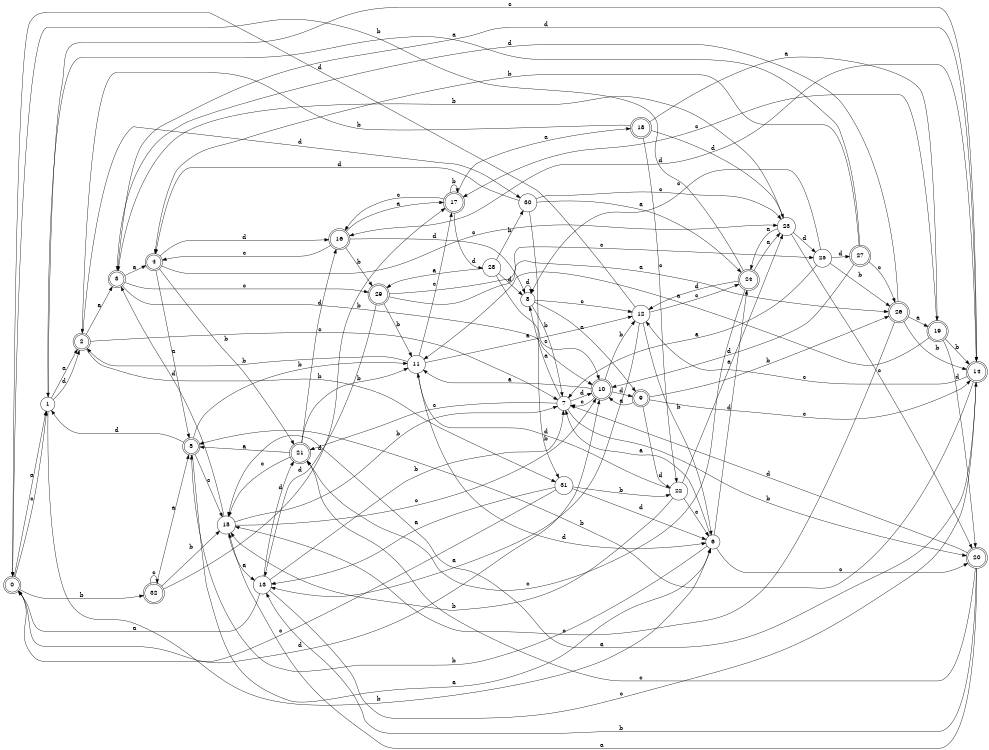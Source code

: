 digraph n27_4 {
__start0 [label="" shape="none"];

rankdir=LR;
size="8,5";

s0 [style="rounded,filled", color="black", fillcolor="white" shape="doublecircle", label="0"];
s1 [style="filled", color="black", fillcolor="white" shape="circle", label="1"];
s2 [style="rounded,filled", color="black", fillcolor="white" shape="doublecircle", label="2"];
s3 [style="rounded,filled", color="black", fillcolor="white" shape="doublecircle", label="3"];
s4 [style="rounded,filled", color="black", fillcolor="white" shape="doublecircle", label="4"];
s5 [style="rounded,filled", color="black", fillcolor="white" shape="doublecircle", label="5"];
s6 [style="filled", color="black", fillcolor="white" shape="circle", label="6"];
s7 [style="filled", color="black", fillcolor="white" shape="circle", label="7"];
s8 [style="filled", color="black", fillcolor="white" shape="circle", label="8"];
s9 [style="rounded,filled", color="black", fillcolor="white" shape="doublecircle", label="9"];
s10 [style="rounded,filled", color="black", fillcolor="white" shape="doublecircle", label="10"];
s11 [style="filled", color="black", fillcolor="white" shape="circle", label="11"];
s12 [style="filled", color="black", fillcolor="white" shape="circle", label="12"];
s13 [style="filled", color="black", fillcolor="white" shape="circle", label="13"];
s14 [style="rounded,filled", color="black", fillcolor="white" shape="doublecircle", label="14"];
s15 [style="filled", color="black", fillcolor="white" shape="circle", label="15"];
s16 [style="rounded,filled", color="black", fillcolor="white" shape="doublecircle", label="16"];
s17 [style="rounded,filled", color="black", fillcolor="white" shape="doublecircle", label="17"];
s18 [style="rounded,filled", color="black", fillcolor="white" shape="doublecircle", label="18"];
s19 [style="rounded,filled", color="black", fillcolor="white" shape="doublecircle", label="19"];
s20 [style="rounded,filled", color="black", fillcolor="white" shape="doublecircle", label="20"];
s21 [style="rounded,filled", color="black", fillcolor="white" shape="doublecircle", label="21"];
s22 [style="filled", color="black", fillcolor="white" shape="circle", label="22"];
s23 [style="filled", color="black", fillcolor="white" shape="circle", label="23"];
s24 [style="rounded,filled", color="black", fillcolor="white" shape="doublecircle", label="24"];
s25 [style="filled", color="black", fillcolor="white" shape="circle", label="25"];
s26 [style="rounded,filled", color="black", fillcolor="white" shape="doublecircle", label="26"];
s27 [style="rounded,filled", color="black", fillcolor="white" shape="doublecircle", label="27"];
s28 [style="filled", color="black", fillcolor="white" shape="circle", label="28"];
s29 [style="rounded,filled", color="black", fillcolor="white" shape="doublecircle", label="29"];
s30 [style="filled", color="black", fillcolor="white" shape="circle", label="30"];
s31 [style="filled", color="black", fillcolor="white" shape="circle", label="31"];
s32 [style="rounded,filled", color="black", fillcolor="white" shape="doublecircle", label="32"];
s0 -> s1 [label="a"];
s0 -> s32 [label="b"];
s0 -> s1 [label="c"];
s0 -> s10 [label="d"];
s1 -> s2 [label="a"];
s1 -> s6 [label="b"];
s1 -> s14 [label="c"];
s1 -> s2 [label="d"];
s2 -> s3 [label="a"];
s2 -> s31 [label="b"];
s2 -> s7 [label="c"];
s2 -> s30 [label="d"];
s3 -> s4 [label="a"];
s3 -> s10 [label="b"];
s3 -> s29 [label="c"];
s3 -> s14 [label="d"];
s4 -> s5 [label="a"];
s4 -> s21 [label="b"];
s4 -> s23 [label="c"];
s4 -> s16 [label="d"];
s5 -> s6 [label="a"];
s5 -> s11 [label="b"];
s5 -> s15 [label="c"];
s5 -> s1 [label="d"];
s6 -> s7 [label="a"];
s6 -> s5 [label="b"];
s6 -> s20 [label="c"];
s6 -> s24 [label="d"];
s7 -> s8 [label="a"];
s7 -> s20 [label="b"];
s7 -> s21 [label="c"];
s7 -> s10 [label="d"];
s8 -> s9 [label="a"];
s8 -> s7 [label="b"];
s8 -> s12 [label="c"];
s8 -> s8 [label="d"];
s9 -> s10 [label="a"];
s9 -> s26 [label="b"];
s9 -> s14 [label="c"];
s9 -> s22 [label="d"];
s10 -> s11 [label="a"];
s10 -> s12 [label="b"];
s10 -> s7 [label="c"];
s10 -> s9 [label="d"];
s11 -> s12 [label="a"];
s11 -> s2 [label="b"];
s11 -> s17 [label="c"];
s11 -> s6 [label="d"];
s12 -> s13 [label="a"];
s12 -> s6 [label="b"];
s12 -> s24 [label="c"];
s12 -> s0 [label="d"];
s13 -> s0 [label="a"];
s13 -> s7 [label="b"];
s13 -> s14 [label="c"];
s13 -> s21 [label="d"];
s14 -> s15 [label="a"];
s14 -> s5 [label="b"];
s14 -> s12 [label="c"];
s14 -> s16 [label="d"];
s15 -> s13 [label="a"];
s15 -> s7 [label="b"];
s15 -> s10 [label="c"];
s15 -> s3 [label="d"];
s16 -> s17 [label="a"];
s16 -> s29 [label="b"];
s16 -> s4 [label="c"];
s16 -> s8 [label="d"];
s17 -> s18 [label="a"];
s17 -> s17 [label="b"];
s17 -> s16 [label="c"];
s17 -> s28 [label="d"];
s18 -> s19 [label="a"];
s18 -> s2 [label="b"];
s18 -> s22 [label="c"];
s18 -> s23 [label="d"];
s19 -> s11 [label="a"];
s19 -> s14 [label="b"];
s19 -> s17 [label="c"];
s19 -> s20 [label="d"];
s20 -> s15 [label="a"];
s20 -> s13 [label="b"];
s20 -> s21 [label="c"];
s20 -> s7 [label="d"];
s21 -> s5 [label="a"];
s21 -> s11 [label="b"];
s21 -> s15 [label="c"];
s21 -> s16 [label="d"];
s22 -> s23 [label="a"];
s22 -> s15 [label="b"];
s22 -> s6 [label="c"];
s22 -> s11 [label="d"];
s23 -> s24 [label="a"];
s23 -> s3 [label="b"];
s23 -> s20 [label="c"];
s23 -> s25 [label="d"];
s24 -> s23 [label="a"];
s24 -> s0 [label="b"];
s24 -> s21 [label="c"];
s24 -> s12 [label="d"];
s25 -> s7 [label="a"];
s25 -> s26 [label="b"];
s25 -> s8 [label="c"];
s25 -> s27 [label="d"];
s26 -> s19 [label="a"];
s26 -> s14 [label="b"];
s26 -> s15 [label="c"];
s26 -> s3 [label="d"];
s27 -> s1 [label="a"];
s27 -> s4 [label="b"];
s27 -> s26 [label="c"];
s27 -> s10 [label="d"];
s28 -> s29 [label="a"];
s28 -> s30 [label="b"];
s28 -> s10 [label="c"];
s28 -> s8 [label="d"];
s29 -> s26 [label="a"];
s29 -> s11 [label="b"];
s29 -> s25 [label="c"];
s29 -> s13 [label="d"];
s30 -> s24 [label="a"];
s30 -> s31 [label="b"];
s30 -> s23 [label="c"];
s30 -> s4 [label="d"];
s31 -> s13 [label="a"];
s31 -> s22 [label="b"];
s31 -> s0 [label="c"];
s31 -> s6 [label="d"];
s32 -> s5 [label="a"];
s32 -> s15 [label="b"];
s32 -> s32 [label="c"];
s32 -> s17 [label="d"];

}